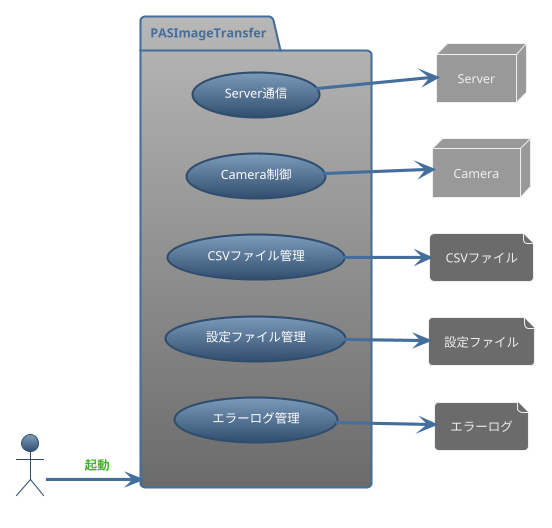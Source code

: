 @startuml PASImageTransferユースケース

left to right direction
!theme spacelab
Actor PAS 

package PASImageTransfer {
    usecase Server通信
    usecase Camera制御
    usecase CSVファイル管理
    usecase 設定ファイル管理
    usecase エラーログ管理
}

node Server
node Camera
file CSVファイル
file 設定ファイル
file エラーログ

PAS --> PASImageTransfer : $success("起動")
Server通信 --> Server
Camera制御 --> Camera
CSVファイル管理 --> CSVファイル
設定ファイル管理 --> 設定ファイル
エラーログ管理 --> エラーログ

@enduml